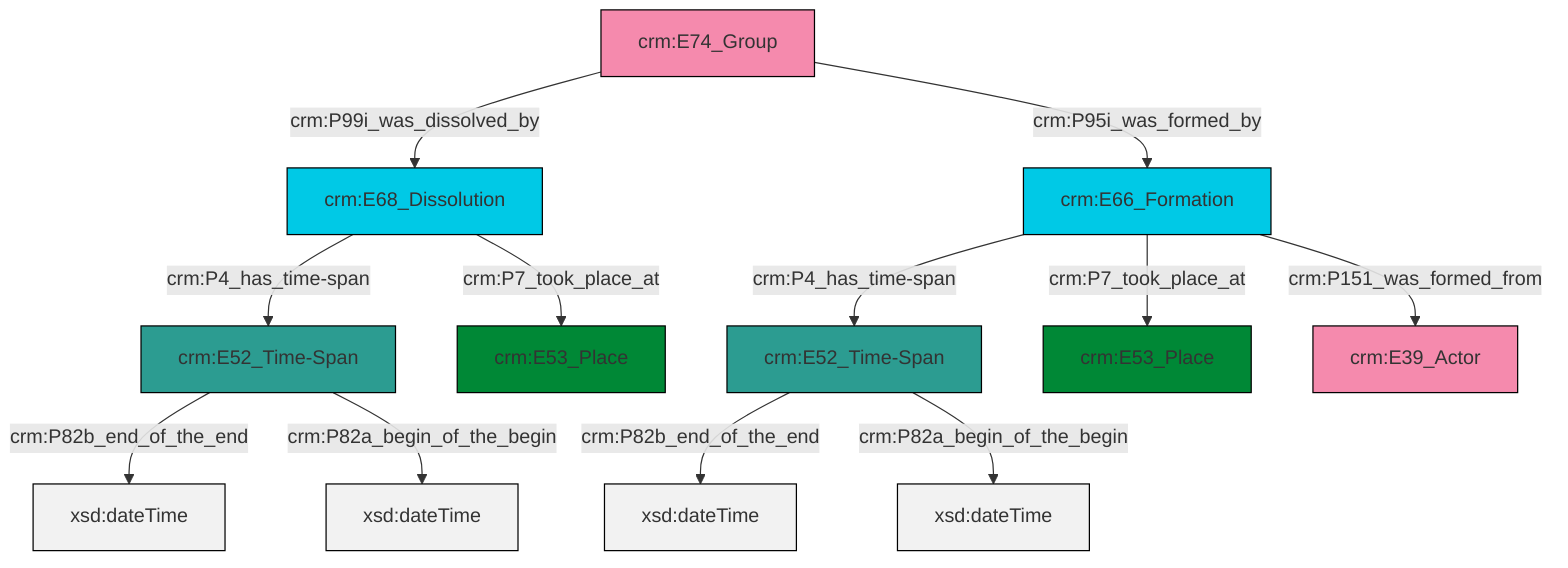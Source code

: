 graph TD
classDef Literal fill:#f2f2f2,stroke:#000000;
classDef CRM_Entity fill:#FFFFFF,stroke:#000000;
classDef Temporal_Entity fill:#00C9E6, stroke:#000000;
classDef Type fill:#E18312, stroke:#000000;
classDef Time-Span fill:#2C9C91, stroke:#000000;
classDef Appellation fill:#FFEB7F, stroke:#000000;
classDef Place fill:#008836, stroke:#000000;
classDef Persistent_Item fill:#B266B2, stroke:#000000;
classDef Conceptual_Object fill:#FFD700, stroke:#000000;
classDef Physical_Thing fill:#D2B48C, stroke:#000000;
classDef Actor fill:#f58aad, stroke:#000000;
classDef PC_Classes fill:#4ce600, stroke:#000000;
classDef Multi fill:#cccccc,stroke:#000000;

2["crm:E52_Time-Span"]:::Time-Span -->|crm:P82b_end_of_the_end| 3[xsd:dateTime]:::Literal
0["crm:E74_Group"]:::Actor -->|crm:P99i_was_dissolved_by| 5["crm:E68_Dissolution"]:::Temporal_Entity
11["crm:E66_Formation"]:::Temporal_Entity -->|crm:P4_has_time-span| 2["crm:E52_Time-Span"]:::Time-Span
9["crm:E52_Time-Span"]:::Time-Span -->|crm:P82b_end_of_the_end| 13[xsd:dateTime]:::Literal
5["crm:E68_Dissolution"]:::Temporal_Entity -->|crm:P7_took_place_at| 7["crm:E53_Place"]:::Place
0["crm:E74_Group"]:::Actor -->|crm:P95i_was_formed_by| 11["crm:E66_Formation"]:::Temporal_Entity
2["crm:E52_Time-Span"]:::Time-Span -->|crm:P82a_begin_of_the_begin| 16[xsd:dateTime]:::Literal
11["crm:E66_Formation"]:::Temporal_Entity -->|crm:P7_took_place_at| 14["crm:E53_Place"]:::Place
5["crm:E68_Dissolution"]:::Temporal_Entity -->|crm:P4_has_time-span| 9["crm:E52_Time-Span"]:::Time-Span
11["crm:E66_Formation"]:::Temporal_Entity -->|crm:P151_was_formed_from| 17["crm:E39_Actor"]:::Actor
9["crm:E52_Time-Span"]:::Time-Span -->|crm:P82a_begin_of_the_begin| 18[xsd:dateTime]:::Literal